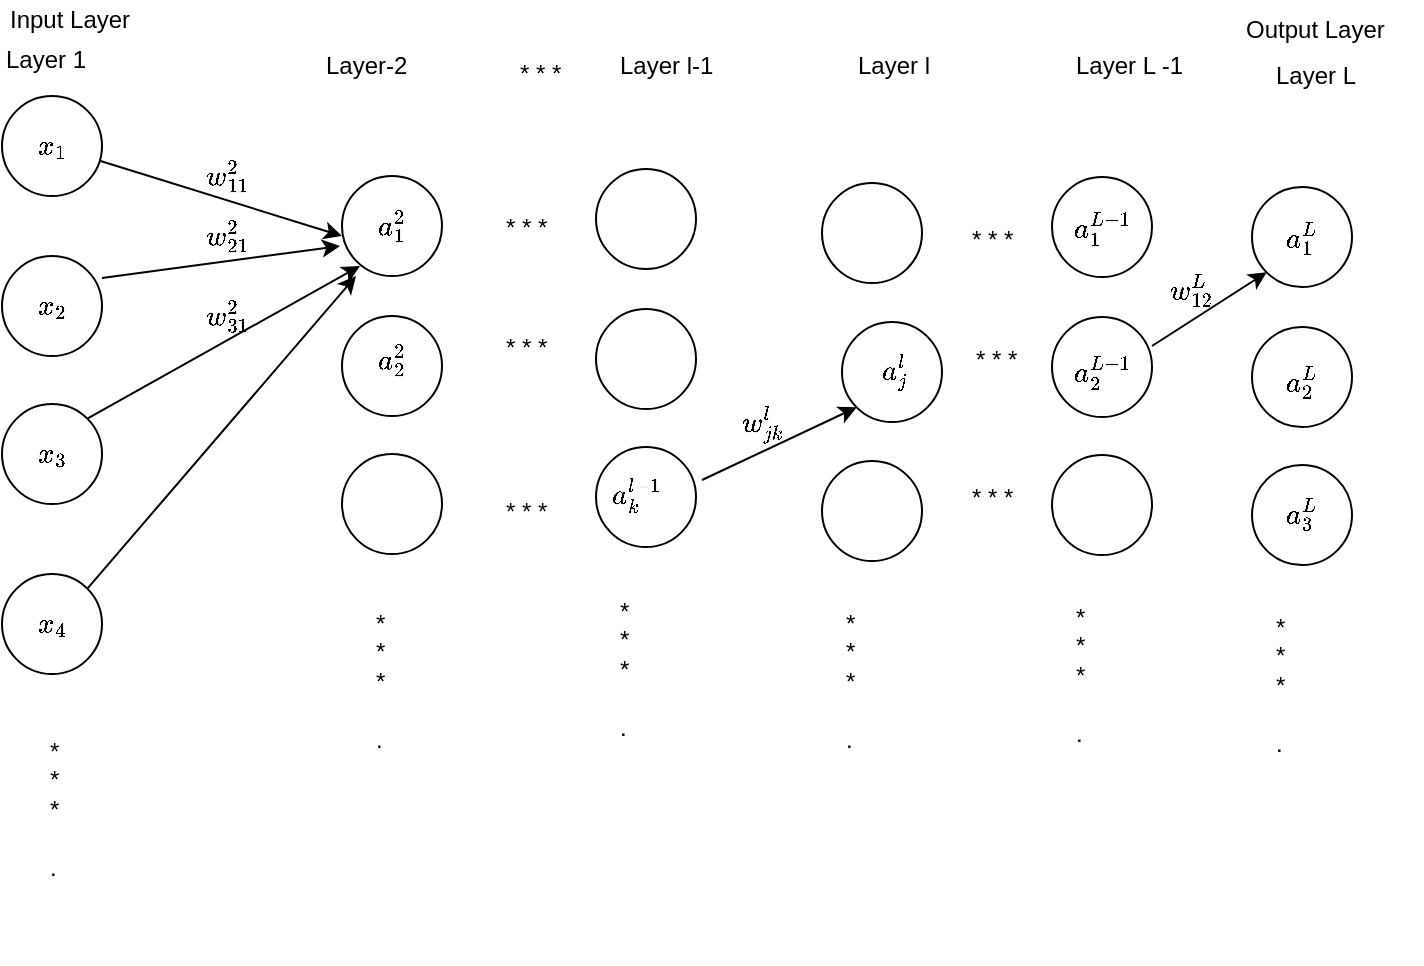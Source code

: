 <mxfile version="11.1.1" type="device"><diagram id="EKchrkxpL0BQ1GhMwM55" name="Page-1"><mxGraphModel dx="1422" dy="718" grid="1" gridSize="10" guides="1" tooltips="1" connect="1" arrows="1" fold="1" page="1" pageScale="1" pageWidth="827" pageHeight="1169" math="1" shadow="0"><root><mxCell id="0"/><mxCell id="1" parent="0"/><mxCell id="RPP628IVeRMdp5gBsMvi-1" value="" style="ellipse;whiteSpace=wrap;html=1;aspect=fixed;" vertex="1" parent="1"><mxGeometry y="87" width="50" height="50" as="geometry"/></mxCell><mxCell id="RPP628IVeRMdp5gBsMvi-2" value="" style="ellipse;whiteSpace=wrap;html=1;aspect=fixed;" vertex="1" parent="1"><mxGeometry y="167" width="50" height="50" as="geometry"/></mxCell><mxCell id="RPP628IVeRMdp5gBsMvi-3" value="" style="ellipse;whiteSpace=wrap;html=1;aspect=fixed;" vertex="1" parent="1"><mxGeometry x="170" y="127" width="50" height="50" as="geometry"/></mxCell><mxCell id="RPP628IVeRMdp5gBsMvi-4" value="" style="endArrow=classic;html=1;" edge="1" parent="1" source="RPP628IVeRMdp5gBsMvi-1"><mxGeometry width="50" height="50" relative="1" as="geometry"><mxPoint x="25" y="137" as="sourcePoint"/><mxPoint x="170" y="157" as="targetPoint"/></mxGeometry></mxCell><mxCell id="RPP628IVeRMdp5gBsMvi-5" value="" style="endArrow=classic;html=1;entryX=-0.02;entryY=0.7;entryDx=0;entryDy=0;exitX=1;exitY=0.22;exitDx=0;exitDy=0;exitPerimeter=0;entryPerimeter=0;" edge="1" parent="1" source="RPP628IVeRMdp5gBsMvi-2" target="RPP628IVeRMdp5gBsMvi-3"><mxGeometry width="50" height="50" relative="1" as="geometry"><mxPoint x="49.877" y="196.91" as="sourcePoint"/><mxPoint x="171" y="234.5" as="targetPoint"/></mxGeometry></mxCell><mxCell id="RPP628IVeRMdp5gBsMvi-7" value="&lt;span style=&quot;text-align: left&quot;&gt;`x_{1}`&lt;/span&gt;" style="text;html=1;strokeColor=none;fillColor=none;align=center;verticalAlign=middle;whiteSpace=wrap;rounded=0;" vertex="1" parent="1"><mxGeometry x="5" y="102" width="40" height="20" as="geometry"/></mxCell><mxCell id="RPP628IVeRMdp5gBsMvi-17" value="&lt;span style=&quot;text-align: left&quot;&gt;`x_{2}`&lt;/span&gt;" style="text;html=1;strokeColor=none;fillColor=none;align=center;verticalAlign=middle;whiteSpace=wrap;rounded=0;" vertex="1" parent="1"><mxGeometry x="5" y="182" width="40" height="20" as="geometry"/></mxCell><mxCell id="RPP628IVeRMdp5gBsMvi-21" value="&lt;span style=&quot;text-align: left&quot;&gt;`w_{11}^{2}`&lt;/span&gt;" style="text;html=1;strokeColor=none;fillColor=none;align=center;verticalAlign=middle;whiteSpace=wrap;rounded=0;" vertex="1" parent="1"><mxGeometry x="93" y="117" width="40" height="20" as="geometry"/></mxCell><mxCell id="RPP628IVeRMdp5gBsMvi-35" value="" style="ellipse;whiteSpace=wrap;html=1;aspect=fixed;" vertex="1" parent="1"><mxGeometry y="241" width="50" height="50" as="geometry"/></mxCell><mxCell id="RPP628IVeRMdp5gBsMvi-36" value="" style="ellipse;whiteSpace=wrap;html=1;aspect=fixed;" vertex="1" parent="1"><mxGeometry y="326" width="50" height="50" as="geometry"/></mxCell><mxCell id="RPP628IVeRMdp5gBsMvi-37" value="&lt;span style=&quot;text-align: left&quot;&gt;`x_{3}`&lt;/span&gt;" style="text;html=1;strokeColor=none;fillColor=none;align=center;verticalAlign=middle;whiteSpace=wrap;rounded=0;" vertex="1" parent="1"><mxGeometry x="5" y="256" width="40" height="20" as="geometry"/></mxCell><mxCell id="RPP628IVeRMdp5gBsMvi-38" value="&lt;span style=&quot;text-align: left&quot;&gt;`x_{4}`&lt;/span&gt;" style="text;html=1;strokeColor=none;fillColor=none;align=center;verticalAlign=middle;whiteSpace=wrap;rounded=0;" vertex="1" parent="1"><mxGeometry x="5" y="341" width="40" height="20" as="geometry"/></mxCell><mxCell id="RPP628IVeRMdp5gBsMvi-39" value="" style="ellipse;whiteSpace=wrap;html=1;aspect=fixed;" vertex="1" parent="1"><mxGeometry x="170" y="197" width="50" height="50" as="geometry"/></mxCell><mxCell id="RPP628IVeRMdp5gBsMvi-40" value="" style="ellipse;whiteSpace=wrap;html=1;aspect=fixed;" vertex="1" parent="1"><mxGeometry x="170" y="266" width="50" height="50" as="geometry"/></mxCell><mxCell id="RPP628IVeRMdp5gBsMvi-42" value="" style="endArrow=classic;html=1;entryX=-0.02;entryY=0.7;entryDx=0;entryDy=0;exitX=1;exitY=0;exitDx=0;exitDy=0;entryPerimeter=0;" edge="1" parent="1" source="RPP628IVeRMdp5gBsMvi-35"><mxGeometry width="50" height="50" relative="1" as="geometry"><mxPoint x="60" y="188" as="sourcePoint"/><mxPoint x="179" y="172" as="targetPoint"/></mxGeometry></mxCell><mxCell id="RPP628IVeRMdp5gBsMvi-44" value="Layer 1" style="text;html=1;resizable=0;points=[];autosize=1;align=left;verticalAlign=top;spacingTop=-4;" vertex="1" parent="1"><mxGeometry y="59" width="60" height="20" as="geometry"/></mxCell><mxCell id="RPP628IVeRMdp5gBsMvi-45" value="" style="endArrow=classic;html=1;exitX=1;exitY=0;exitDx=0;exitDy=0;" edge="1" parent="1" source="RPP628IVeRMdp5gBsMvi-36"><mxGeometry width="50" height="50" relative="1" as="geometry"><mxPoint x="60.178" y="329.322" as="sourcePoint"/><mxPoint x="177" y="177" as="targetPoint"/></mxGeometry></mxCell><mxCell id="RPP628IVeRMdp5gBsMvi-48" value="*&lt;br&gt;*&lt;br&gt;*&lt;br&gt;&lt;br&gt;." style="text;html=1;resizable=0;points=[];autosize=1;align=left;verticalAlign=top;spacingTop=-4;" vertex="1" parent="1"><mxGeometry x="22" y="405" width="20" height="70" as="geometry"/></mxCell><mxCell id="RPP628IVeRMdp5gBsMvi-51" value="&lt;span style=&quot;text-align: left&quot;&gt;`w_{21}^{2}`&lt;/span&gt;" style="text;html=1;strokeColor=none;fillColor=none;align=center;verticalAlign=middle;whiteSpace=wrap;rounded=0;" vertex="1" parent="1"><mxGeometry x="93" y="147" width="40" height="20" as="geometry"/></mxCell><mxCell id="RPP628IVeRMdp5gBsMvi-52" value="&lt;span style=&quot;text-align: left&quot;&gt;`w_{31}^{2}`&lt;/span&gt;" style="text;html=1;strokeColor=none;fillColor=none;align=center;verticalAlign=middle;whiteSpace=wrap;rounded=0;" vertex="1" parent="1"><mxGeometry x="93" y="187" width="40" height="20" as="geometry"/></mxCell><mxCell id="RPP628IVeRMdp5gBsMvi-57" value="Layer-2" style="text;html=1;resizable=0;points=[];autosize=1;align=left;verticalAlign=top;spacingTop=-4;" vertex="1" parent="1"><mxGeometry x="160" y="62" width="60" height="20" as="geometry"/></mxCell><mxCell id="RPP628IVeRMdp5gBsMvi-58" value="* * *" style="text;html=1;resizable=0;points=[];autosize=1;align=left;verticalAlign=top;spacingTop=-4;" vertex="1" parent="1"><mxGeometry x="257" y="66" width="40" height="20" as="geometry"/></mxCell><mxCell id="RPP628IVeRMdp5gBsMvi-59" value="" style="ellipse;whiteSpace=wrap;html=1;aspect=fixed;" vertex="1" parent="1"><mxGeometry x="297" y="123.5" width="50" height="50" as="geometry"/></mxCell><mxCell id="RPP628IVeRMdp5gBsMvi-60" value="" style="ellipse;whiteSpace=wrap;html=1;aspect=fixed;" vertex="1" parent="1"><mxGeometry x="297" y="193.5" width="50" height="50" as="geometry"/></mxCell><mxCell id="RPP628IVeRMdp5gBsMvi-61" value="" style="ellipse;whiteSpace=wrap;html=1;aspect=fixed;" vertex="1" parent="1"><mxGeometry x="297" y="262.5" width="50" height="50" as="geometry"/></mxCell><mxCell id="RPP628IVeRMdp5gBsMvi-62" value="* * *&lt;br&gt;" style="text;html=1;resizable=0;points=[];autosize=1;align=left;verticalAlign=top;spacingTop=-4;" vertex="1" parent="1"><mxGeometry x="250" y="142.5" width="40" height="20" as="geometry"/></mxCell><mxCell id="RPP628IVeRMdp5gBsMvi-63" value="* * *&lt;br&gt;" style="text;html=1;resizable=0;points=[];autosize=1;align=left;verticalAlign=top;spacingTop=-4;" vertex="1" parent="1"><mxGeometry x="250" y="202.5" width="40" height="20" as="geometry"/></mxCell><mxCell id="RPP628IVeRMdp5gBsMvi-64" value="* * *&lt;br&gt;" style="text;html=1;resizable=0;points=[];autosize=1;align=left;verticalAlign=top;spacingTop=-4;" vertex="1" parent="1"><mxGeometry x="250" y="284.5" width="40" height="20" as="geometry"/></mxCell><mxCell id="RPP628IVeRMdp5gBsMvi-65" value="Layer l-1" style="text;html=1;resizable=0;points=[];autosize=1;align=left;verticalAlign=top;spacingTop=-4;" vertex="1" parent="1"><mxGeometry x="307" y="62" width="60" height="20" as="geometry"/></mxCell><mxCell id="RPP628IVeRMdp5gBsMvi-66" value="" style="ellipse;whiteSpace=wrap;html=1;aspect=fixed;" vertex="1" parent="1"><mxGeometry x="410" y="130.5" width="50" height="50" as="geometry"/></mxCell><mxCell id="RPP628IVeRMdp5gBsMvi-67" value="" style="ellipse;whiteSpace=wrap;html=1;aspect=fixed;" vertex="1" parent="1"><mxGeometry x="420" y="200" width="50" height="50" as="geometry"/></mxCell><mxCell id="RPP628IVeRMdp5gBsMvi-68" value="" style="ellipse;whiteSpace=wrap;html=1;aspect=fixed;" vertex="1" parent="1"><mxGeometry x="410" y="269.5" width="50" height="50" as="geometry"/></mxCell><mxCell id="RPP628IVeRMdp5gBsMvi-69" value="Layer l" style="text;html=1;resizable=0;points=[];autosize=1;align=left;verticalAlign=top;spacingTop=-4;" vertex="1" parent="1"><mxGeometry x="426" y="62" width="50" height="20" as="geometry"/></mxCell><mxCell id="RPP628IVeRMdp5gBsMvi-70" value="*&lt;br&gt;*&lt;br&gt;*&lt;br&gt;&lt;br&gt;." style="text;html=1;resizable=0;points=[];autosize=1;align=left;verticalAlign=top;spacingTop=-4;" vertex="1" parent="1"><mxGeometry x="185" y="341" width="20" height="70" as="geometry"/></mxCell><mxCell id="RPP628IVeRMdp5gBsMvi-71" value="*&lt;br&gt;*&lt;br&gt;*&lt;br&gt;&lt;br&gt;." style="text;html=1;resizable=0;points=[];autosize=1;align=left;verticalAlign=top;spacingTop=-4;" vertex="1" parent="1"><mxGeometry x="307" y="335" width="20" height="70" as="geometry"/></mxCell><mxCell id="RPP628IVeRMdp5gBsMvi-72" value="*&lt;br&gt;*&lt;br&gt;*&lt;br&gt;&lt;br&gt;." style="text;html=1;resizable=0;points=[];autosize=1;align=left;verticalAlign=top;spacingTop=-4;" vertex="1" parent="1"><mxGeometry x="420" y="341" width="20" height="70" as="geometry"/></mxCell><mxCell id="RPP628IVeRMdp5gBsMvi-73" value="" style="ellipse;whiteSpace=wrap;html=1;aspect=fixed;" vertex="1" parent="1"><mxGeometry x="525" y="127.5" width="50" height="50" as="geometry"/></mxCell><mxCell id="RPP628IVeRMdp5gBsMvi-74" value="" style="ellipse;whiteSpace=wrap;html=1;aspect=fixed;" vertex="1" parent="1"><mxGeometry x="525" y="197.5" width="50" height="50" as="geometry"/></mxCell><mxCell id="RPP628IVeRMdp5gBsMvi-75" value="&lt;span style=&quot;font-family: &amp;#34;helvetica&amp;#34; , &amp;#34;arial&amp;#34; , sans-serif ; font-size: 0px&quot;&gt;%3CmxGraphModel%3E%3Croot%3E%3CmxCell%20id%3D%220%22%2F%3E%3CmxCell%20id%3D%221%22%20parent%3D%220%22%2F%3E%3CmxCell%20id%3D%222%22%20value%3D%22%26lt%3Bspan%20style%3D%26quot%3Btext-align%3A%20left%26quot%3B%26gt%3B%60a_%7B1%7D%5E%7BL%7D%60%26lt%3B%2Fspan%26gt%3B%22%20style%3D%22text%3Bhtml%3D1%3BstrokeColor%3Dnone%3BfillColor%3Dnone%3Balign%3Dcenter%3BverticalAlign%3Dmiddle%3BwhiteSpace%3Dwrap%3Brounded%3D0%3B%22%20vertex%3D%221%22%20parent%3D%221%22%3E%3CmxGeometry%20x%3D%22530%22%20y%3D%22142.5%22%20width%3D%2240%22%20height%3D%2220%22%20as%3D%22geometry%22%2F%3E%3C%2FmxCell%3E%3C%2Froot%3E%3C%2FmxGraphModel%3E&lt;/span&gt;" style="ellipse;whiteSpace=wrap;html=1;aspect=fixed;" vertex="1" parent="1"><mxGeometry x="525" y="266.5" width="50" height="50" as="geometry"/></mxCell><mxCell id="RPP628IVeRMdp5gBsMvi-76" value="Layer L -1" style="text;html=1;resizable=0;points=[];autosize=1;align=left;verticalAlign=top;spacingTop=-4;" vertex="1" parent="1"><mxGeometry x="535" y="62" width="70" height="20" as="geometry"/></mxCell><mxCell id="RPP628IVeRMdp5gBsMvi-77" value="*&lt;br&gt;*&lt;br&gt;*&lt;br&gt;&lt;br&gt;." style="text;html=1;resizable=0;points=[];autosize=1;align=left;verticalAlign=top;spacingTop=-4;" vertex="1" parent="1"><mxGeometry x="535" y="338" width="20" height="70" as="geometry"/></mxCell><mxCell id="RPP628IVeRMdp5gBsMvi-83" value="* * *" style="text;html=1;resizable=0;points=[];autosize=1;align=left;verticalAlign=top;spacingTop=-4;" vertex="1" parent="1"><mxGeometry x="483" y="148.5" width="40" height="20" as="geometry"/></mxCell><mxCell id="RPP628IVeRMdp5gBsMvi-89" value="* * *" style="text;html=1;resizable=0;points=[];autosize=1;align=left;verticalAlign=top;spacingTop=-4;" vertex="1" parent="1"><mxGeometry x="485" y="208.5" width="40" height="20" as="geometry"/></mxCell><mxCell id="RPP628IVeRMdp5gBsMvi-90" value="* * *" style="text;html=1;resizable=0;points=[];autosize=1;align=left;verticalAlign=top;spacingTop=-4;" vertex="1" parent="1"><mxGeometry x="483" y="277.5" width="40" height="20" as="geometry"/></mxCell><mxCell id="RPP628IVeRMdp5gBsMvi-91" value="&lt;span style=&quot;text-align: left&quot;&gt;`a_{1}^{2}`&lt;/span&gt;" style="text;html=1;strokeColor=none;fillColor=none;align=center;verticalAlign=middle;whiteSpace=wrap;rounded=0;" vertex="1" parent="1"><mxGeometry x="175" y="142" width="40" height="20" as="geometry"/></mxCell><mxCell id="RPP628IVeRMdp5gBsMvi-92" value="&lt;span style=&quot;text-align: left&quot;&gt;`a_{2}^{2}`&lt;/span&gt;" style="text;html=1;strokeColor=none;fillColor=none;align=center;verticalAlign=middle;whiteSpace=wrap;rounded=0;" vertex="1" parent="1"><mxGeometry x="175" y="208.5" width="40" height="20" as="geometry"/></mxCell><mxCell id="RPP628IVeRMdp5gBsMvi-93" value="&lt;span style=&quot;text-align: left&quot;&gt;`a_{k}^{l-1}`&lt;/span&gt;" style="text;html=1;strokeColor=none;fillColor=none;align=center;verticalAlign=middle;whiteSpace=wrap;rounded=0;" vertex="1" parent="1"><mxGeometry x="297" y="276" width="40" height="20" as="geometry"/></mxCell><mxCell id="RPP628IVeRMdp5gBsMvi-95" value="&lt;span style=&quot;text-align: left&quot;&gt;`a_{j}^{l}`&lt;/span&gt;" style="text;html=1;strokeColor=none;fillColor=none;align=center;verticalAlign=middle;whiteSpace=wrap;rounded=0;" vertex="1" parent="1"><mxGeometry x="426" y="215" width="40" height="20" as="geometry"/></mxCell><mxCell id="RPP628IVeRMdp5gBsMvi-96" value="" style="endArrow=classic;html=1;entryX=0;entryY=1;entryDx=0;entryDy=0;exitX=1.06;exitY=0.33;exitDx=0;exitDy=0;exitPerimeter=0;" edge="1" parent="1" source="RPP628IVeRMdp5gBsMvi-61" target="RPP628IVeRMdp5gBsMvi-67"><mxGeometry width="50" height="50" relative="1" as="geometry"><mxPoint x="340" y="280" as="sourcePoint"/><mxPoint x="410" y="250" as="targetPoint"/></mxGeometry></mxCell><mxCell id="RPP628IVeRMdp5gBsMvi-97" value="&lt;span style=&quot;text-align: left&quot;&gt;`w_{jk}^{l}`&lt;/span&gt;" style="text;html=1;strokeColor=none;fillColor=none;align=center;verticalAlign=middle;whiteSpace=wrap;rounded=0;" vertex="1" parent="1"><mxGeometry x="360" y="241" width="40" height="20" as="geometry"/></mxCell><mxCell id="RPP628IVeRMdp5gBsMvi-98" value="Input Layer" style="text;html=1;resizable=0;points=[];autosize=1;align=left;verticalAlign=top;spacingTop=-4;" vertex="1" parent="1"><mxGeometry x="2" y="39" width="80" height="20" as="geometry"/></mxCell><mxCell id="RPP628IVeRMdp5gBsMvi-100" value="&lt;span style=&quot;font-family: &amp;#34;helvetica&amp;#34; , &amp;#34;arial&amp;#34; , sans-serif ; font-size: 0px&quot;&gt;%3CmxGraphModel%3E%3Croot%3E%3CmxCell%20id%3D%220%22%2F%3E%3CmxCell%20id%3D%221%22%20parent%3D%220%22%2F%3E%3CmxCell%20id%3D%222%22%20value%3D%22%26lt%3Bspan%20style%3D%26quot%3Btext-align%3A%20left%26quot%3B%26gt%3B%60a_%7B1%7D%5E%7B2%7D%60%26lt%3B%2Fspan%26gt%3B%22%20style%3D%22text%3Bhtml%3D1%3BstrokeColor%3Dnone%3BfillColor%3Dnone%3Balign%3Dcenter%3BverticalAlign%3Dmiddle%3BwhiteSpace%3Dwrap%3Brounded%3D0%3B%22%20vertex%3D%221%22%20parent%3D%221%22%3E%3CmxGeometry%20x%3D%22175%22%20y%3D%22142%22%20width%3D%2240%22%20height%3D%2220%22%20as%3D%22geometry%22%2F%3E%3C%2FmxCell%3E%3C%2Froot%3E%3C%2FmxGraphModel%3E&lt;/span&gt;" style="text;html=1;resizable=0;points=[];autosize=1;align=left;verticalAlign=top;spacingTop=-4;" vertex="1" parent="1"><mxGeometry x="279" y="501" width="20" height="20" as="geometry"/></mxCell><mxCell id="RPP628IVeRMdp5gBsMvi-101" value="&lt;span style=&quot;text-align: left&quot;&gt;`a_{1}^{L-1}`&lt;/span&gt;" style="text;html=1;strokeColor=none;fillColor=none;align=center;verticalAlign=middle;whiteSpace=wrap;rounded=0;" vertex="1" parent="1"><mxGeometry x="530" y="142.5" width="40" height="20" as="geometry"/></mxCell><mxCell id="RPP628IVeRMdp5gBsMvi-102" value="&lt;span style=&quot;text-align: left&quot;&gt;`a_{2}^{L-1}`&lt;/span&gt;" style="text;html=1;strokeColor=none;fillColor=none;align=center;verticalAlign=middle;whiteSpace=wrap;rounded=0;" vertex="1" parent="1"><mxGeometry x="530" y="215" width="40" height="20" as="geometry"/></mxCell><mxCell id="RPP628IVeRMdp5gBsMvi-112" value="" style="ellipse;whiteSpace=wrap;html=1;aspect=fixed;" vertex="1" parent="1"><mxGeometry x="625" y="132.5" width="50" height="50" as="geometry"/></mxCell><mxCell id="RPP628IVeRMdp5gBsMvi-113" value="" style="ellipse;whiteSpace=wrap;html=1;aspect=fixed;" vertex="1" parent="1"><mxGeometry x="625" y="202.5" width="50" height="50" as="geometry"/></mxCell><mxCell id="RPP628IVeRMdp5gBsMvi-114" value="&lt;span style=&quot;font-family: &amp;#34;helvetica&amp;#34; , &amp;#34;arial&amp;#34; , sans-serif ; font-size: 0px&quot;&gt;%3CmxGraphModel%3E%3Croot%3E%3CmxCell%20id%3D%220%22%2F%3E%3CmxCell%20id%3D%221%22%20parent%3D%220%22%2F%3E%3CmxCell%20id%3D%222%22%20value%3D%22%26lt%3Bspan%20style%3D%26quot%3Btext-align%3A%20left%26quot%3B%26gt%3B%60a_%7B1%7D%5E%7BL%7D%60%26lt%3B%2Fspan%26gt%3B%22%20style%3D%22text%3Bhtml%3D1%3BstrokeColor%3Dnone%3BfillColor%3Dnone%3Balign%3Dcenter%3BverticalAlign%3Dmiddle%3BwhiteSpace%3Dwrap%3Brounded%3D0%3B%22%20vertex%3D%221%22%20parent%3D%221%22%3E%3CmxGeometry%20x%3D%22530%22%20y%3D%22142.5%22%20width%3D%2240%22%20height%3D%2220%22%20as%3D%22geometry%22%2F%3E%3C%2FmxCell%3E%3C%2Froot%3E%3C%2FmxGraphModel%3E&lt;/span&gt;" style="ellipse;whiteSpace=wrap;html=1;aspect=fixed;" vertex="1" parent="1"><mxGeometry x="625" y="271.5" width="50" height="50" as="geometry"/></mxCell><mxCell id="RPP628IVeRMdp5gBsMvi-115" value="Layer L&amp;nbsp;" style="text;html=1;resizable=0;points=[];autosize=1;align=left;verticalAlign=top;spacingTop=-4;" vertex="1" parent="1"><mxGeometry x="635" y="67" width="60" height="20" as="geometry"/></mxCell><mxCell id="RPP628IVeRMdp5gBsMvi-116" value="*&lt;br&gt;*&lt;br&gt;*&lt;br&gt;&lt;br&gt;." style="text;html=1;resizable=0;points=[];autosize=1;align=left;verticalAlign=top;spacingTop=-4;" vertex="1" parent="1"><mxGeometry x="635" y="343" width="20" height="70" as="geometry"/></mxCell><mxCell id="RPP628IVeRMdp5gBsMvi-117" value="Output Layer" style="text;html=1;resizable=0;points=[];autosize=1;align=left;verticalAlign=top;spacingTop=-4;" vertex="1" parent="1"><mxGeometry x="620" y="44" width="90" height="20" as="geometry"/></mxCell><mxCell id="RPP628IVeRMdp5gBsMvi-118" value="&lt;span style=&quot;text-align: left&quot;&gt;`a_{1}^{L}`&lt;/span&gt;" style="text;html=1;strokeColor=none;fillColor=none;align=center;verticalAlign=middle;whiteSpace=wrap;rounded=0;" vertex="1" parent="1"><mxGeometry x="630" y="147.5" width="40" height="20" as="geometry"/></mxCell><mxCell id="RPP628IVeRMdp5gBsMvi-119" value="&lt;span style=&quot;text-align: left&quot;&gt;`a_{2}^{L}`&lt;/span&gt;" style="text;html=1;strokeColor=none;fillColor=none;align=center;verticalAlign=middle;whiteSpace=wrap;rounded=0;" vertex="1" parent="1"><mxGeometry x="630" y="220" width="40" height="20" as="geometry"/></mxCell><mxCell id="RPP628IVeRMdp5gBsMvi-120" value="&lt;span style=&quot;text-align: left&quot;&gt;`a_{3}^{L}`&lt;/span&gt;" style="text;html=1;strokeColor=none;fillColor=none;align=center;verticalAlign=middle;whiteSpace=wrap;rounded=0;" vertex="1" parent="1"><mxGeometry x="630" y="286" width="40" height="20" as="geometry"/></mxCell><mxCell id="RPP628IVeRMdp5gBsMvi-121" value="" style="endArrow=classic;html=1;entryX=0;entryY=1;entryDx=0;entryDy=0;exitX=1.06;exitY=0.33;exitDx=0;exitDy=0;exitPerimeter=0;" edge="1" parent="1" target="RPP628IVeRMdp5gBsMvi-112"><mxGeometry width="50" height="50" relative="1" as="geometry"><mxPoint x="575" y="212" as="sourcePoint"/><mxPoint x="652.322" y="175.678" as="targetPoint"/></mxGeometry></mxCell><mxCell id="RPP628IVeRMdp5gBsMvi-124" value="&lt;span style=&quot;text-align: left&quot;&gt;`w_{12}^{L}`&lt;/span&gt;" style="text;html=1;strokeColor=none;fillColor=none;align=center;verticalAlign=middle;whiteSpace=wrap;rounded=0;" vertex="1" parent="1"><mxGeometry x="575" y="173.5" width="40" height="20" as="geometry"/></mxCell></root></mxGraphModel></diagram></mxfile>